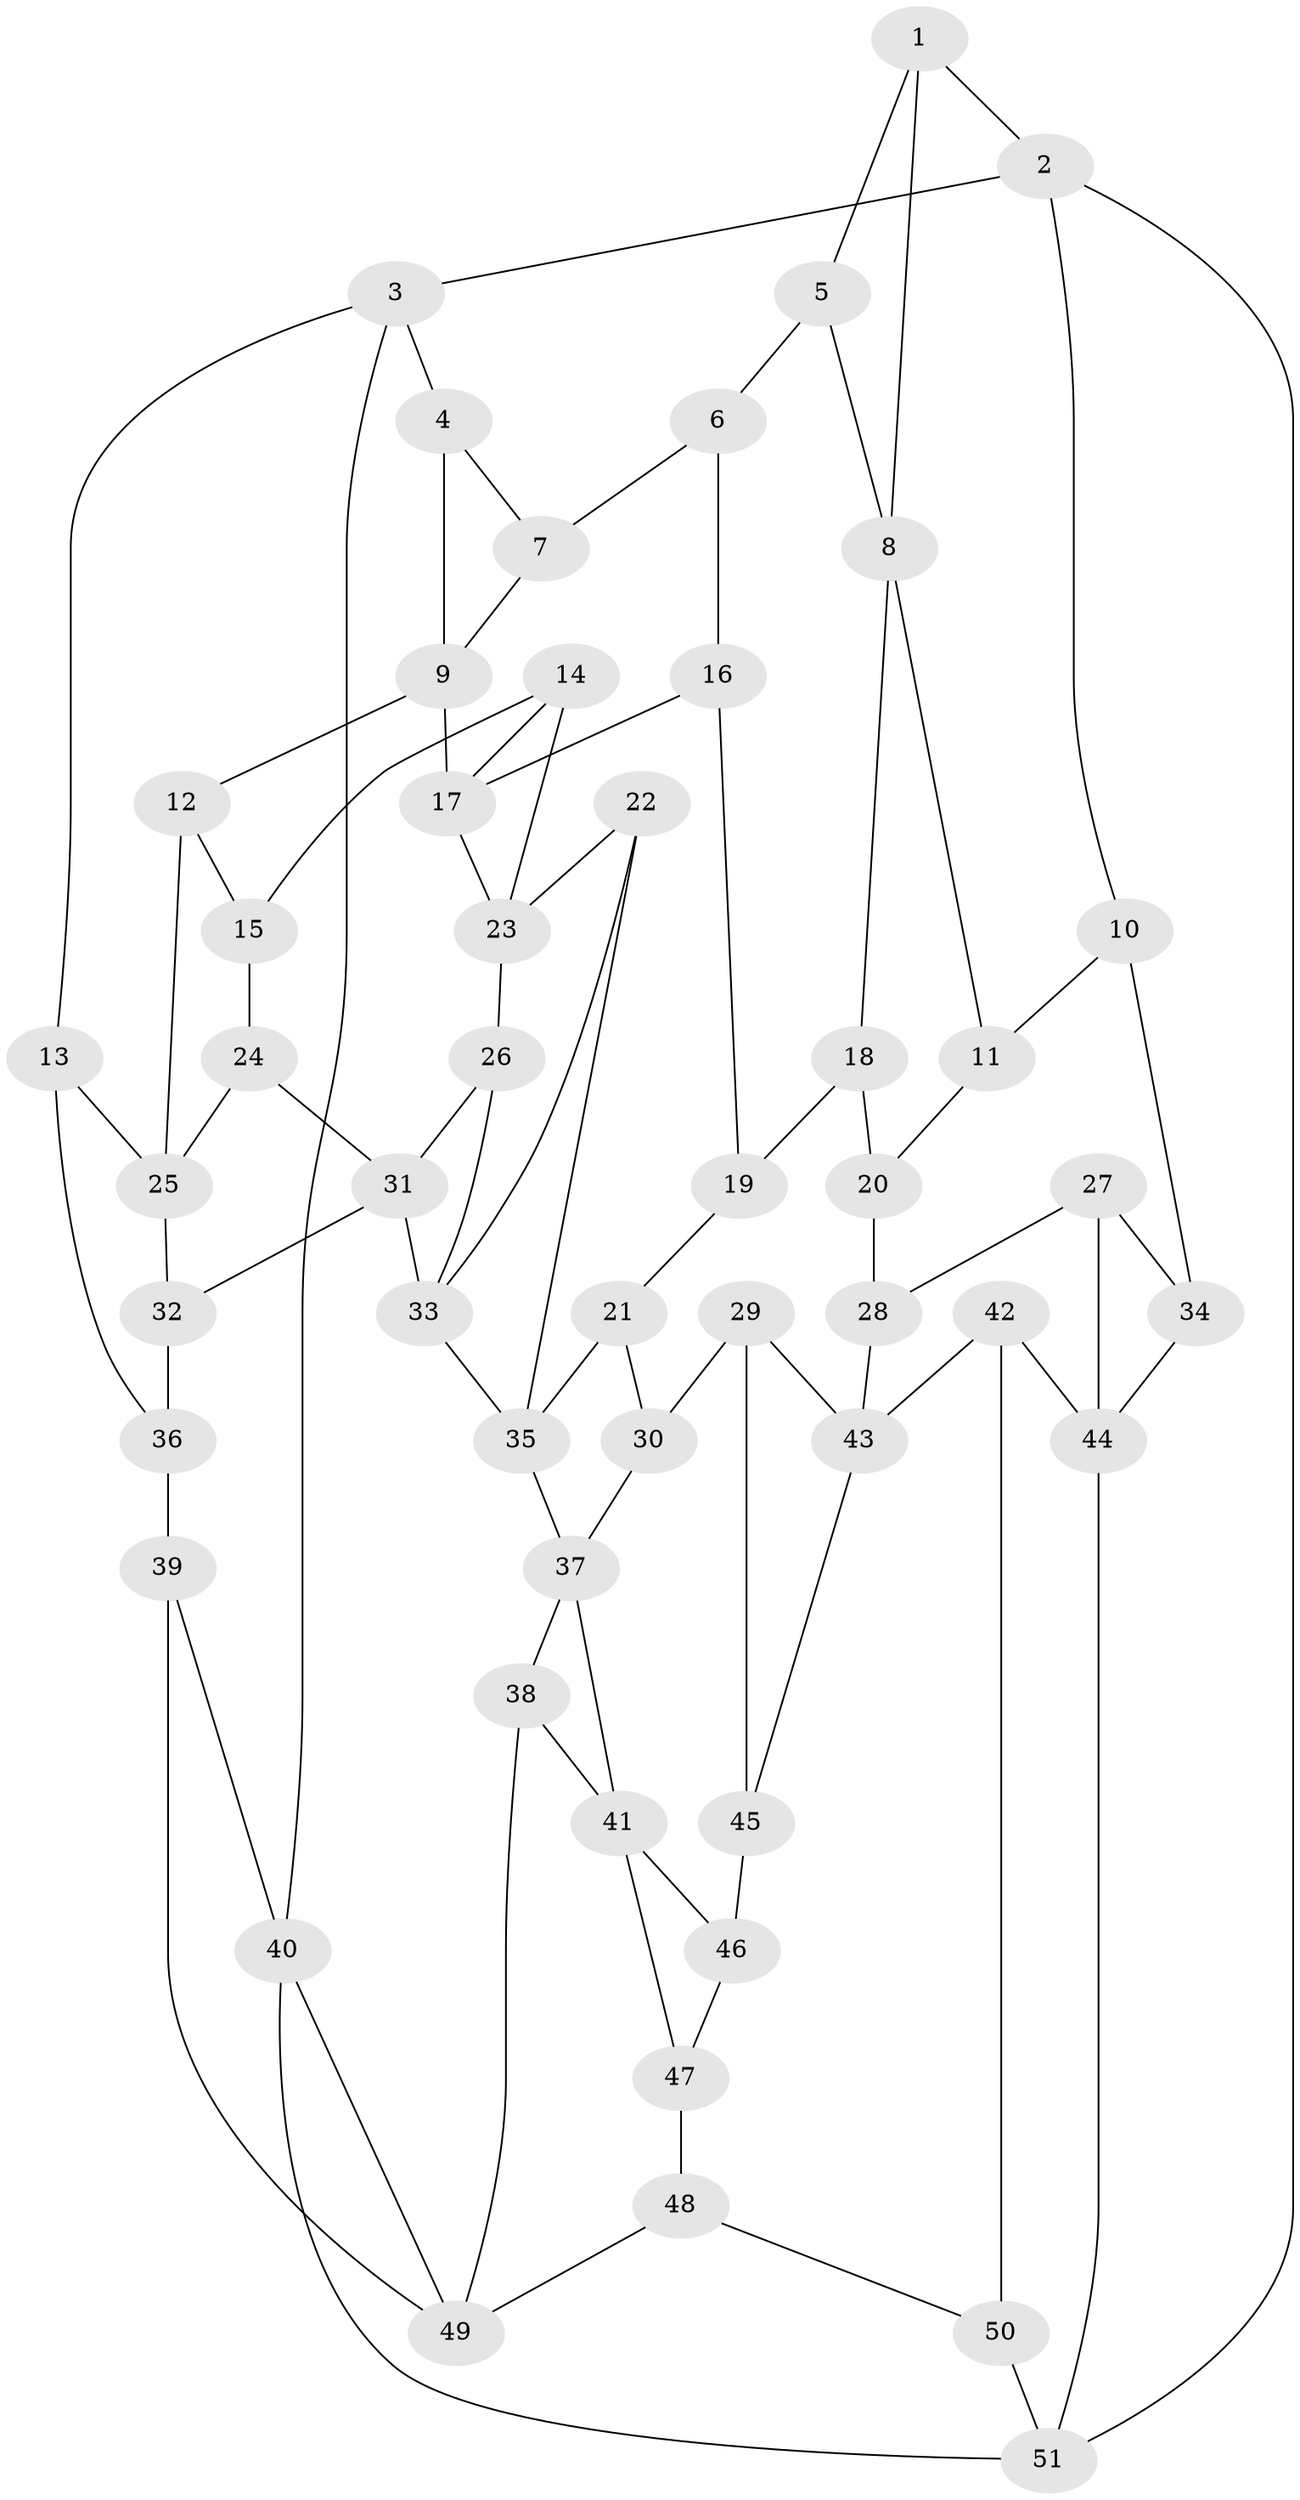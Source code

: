 // original degree distribution, {3: 0.027777777777777776, 4: 0.2361111111111111, 6: 0.20833333333333334, 5: 0.5277777777777778}
// Generated by graph-tools (version 1.1) at 2025/38/03/04/25 23:38:28]
// undirected, 51 vertices, 85 edges
graph export_dot {
  node [color=gray90,style=filled];
  1;
  2;
  3;
  4;
  5;
  6;
  7;
  8;
  9;
  10;
  11;
  12;
  13;
  14;
  15;
  16;
  17;
  18;
  19;
  20;
  21;
  22;
  23;
  24;
  25;
  26;
  27;
  28;
  29;
  30;
  31;
  32;
  33;
  34;
  35;
  36;
  37;
  38;
  39;
  40;
  41;
  42;
  43;
  44;
  45;
  46;
  47;
  48;
  49;
  50;
  51;
  1 -- 2 [weight=1.0];
  1 -- 5 [weight=1.0];
  1 -- 8 [weight=1.0];
  2 -- 3 [weight=1.0];
  2 -- 10 [weight=1.0];
  2 -- 51 [weight=1.0];
  3 -- 4 [weight=1.0];
  3 -- 13 [weight=1.0];
  3 -- 40 [weight=1.0];
  4 -- 7 [weight=1.0];
  4 -- 9 [weight=1.0];
  5 -- 6 [weight=1.0];
  5 -- 8 [weight=1.0];
  6 -- 7 [weight=1.0];
  6 -- 16 [weight=1.0];
  7 -- 9 [weight=1.0];
  8 -- 11 [weight=1.0];
  8 -- 18 [weight=1.0];
  9 -- 12 [weight=1.0];
  9 -- 17 [weight=1.0];
  10 -- 11 [weight=1.0];
  10 -- 34 [weight=2.0];
  11 -- 20 [weight=1.0];
  12 -- 15 [weight=1.0];
  12 -- 25 [weight=1.0];
  13 -- 25 [weight=1.0];
  13 -- 36 [weight=1.0];
  14 -- 15 [weight=1.0];
  14 -- 17 [weight=1.0];
  14 -- 23 [weight=1.0];
  15 -- 24 [weight=1.0];
  16 -- 17 [weight=1.0];
  16 -- 19 [weight=1.0];
  17 -- 23 [weight=1.0];
  18 -- 19 [weight=1.0];
  18 -- 20 [weight=1.0];
  19 -- 21 [weight=1.0];
  20 -- 28 [weight=1.0];
  21 -- 30 [weight=1.0];
  21 -- 35 [weight=1.0];
  22 -- 23 [weight=1.0];
  22 -- 33 [weight=1.0];
  22 -- 35 [weight=1.0];
  23 -- 26 [weight=1.0];
  24 -- 25 [weight=1.0];
  24 -- 31 [weight=1.0];
  25 -- 32 [weight=1.0];
  26 -- 31 [weight=1.0];
  26 -- 33 [weight=1.0];
  27 -- 28 [weight=1.0];
  27 -- 34 [weight=1.0];
  27 -- 44 [weight=1.0];
  28 -- 43 [weight=1.0];
  29 -- 30 [weight=1.0];
  29 -- 43 [weight=1.0];
  29 -- 45 [weight=1.0];
  30 -- 37 [weight=1.0];
  31 -- 32 [weight=1.0];
  31 -- 33 [weight=1.0];
  32 -- 36 [weight=1.0];
  33 -- 35 [weight=1.0];
  34 -- 44 [weight=1.0];
  35 -- 37 [weight=1.0];
  36 -- 39 [weight=2.0];
  37 -- 38 [weight=1.0];
  37 -- 41 [weight=1.0];
  38 -- 41 [weight=1.0];
  38 -- 49 [weight=1.0];
  39 -- 40 [weight=1.0];
  39 -- 49 [weight=1.0];
  40 -- 49 [weight=1.0];
  40 -- 51 [weight=1.0];
  41 -- 46 [weight=1.0];
  41 -- 47 [weight=1.0];
  42 -- 43 [weight=1.0];
  42 -- 44 [weight=1.0];
  42 -- 50 [weight=1.0];
  43 -- 45 [weight=1.0];
  44 -- 51 [weight=1.0];
  45 -- 46 [weight=2.0];
  46 -- 47 [weight=1.0];
  47 -- 48 [weight=1.0];
  48 -- 49 [weight=1.0];
  48 -- 50 [weight=1.0];
  50 -- 51 [weight=1.0];
}
